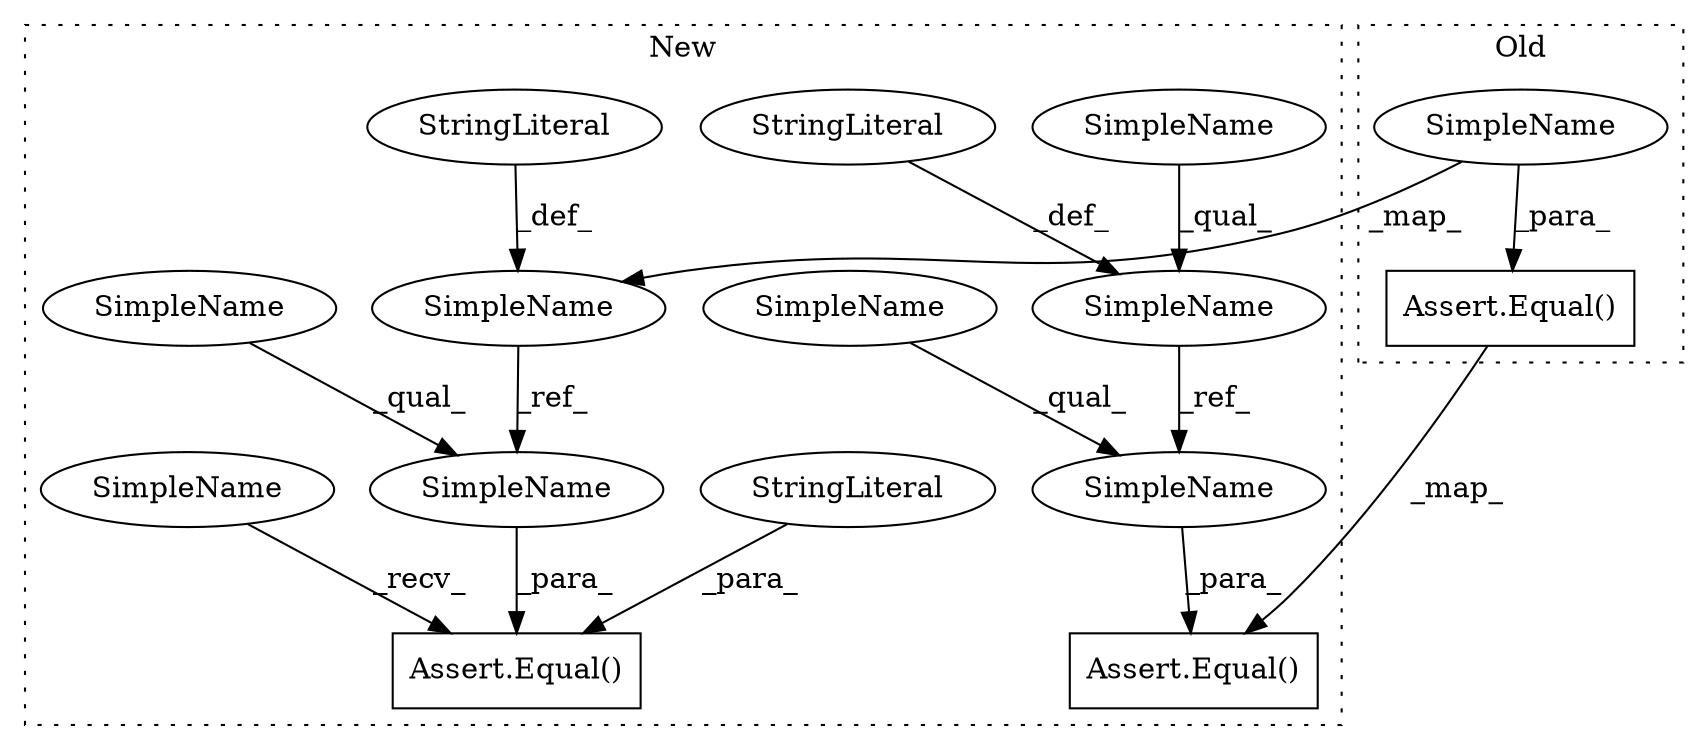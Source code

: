 digraph G {
subgraph cluster0 {
1 [label="Assert.Equal()" a="32" s="21196,21267" l="6,1" shape="box"];
8 [label="SimpleName" a="42" s="21241" l="26" shape="ellipse"];
label = "Old";
style="dotted";
}
subgraph cluster1 {
2 [label="Assert.Equal()" a="32" s="21357,21423" l="6,1" shape="box"];
3 [label="SimpleName" a="42" s="21102" l="21" shape="ellipse"];
4 [label="StringLiteral" a="45" s="21126" l="37" shape="ellipse"];
5 [label="Assert.Equal()" a="32" s="21445,21522" l="6,1" shape="box"];
6 [label="StringLiteral" a="45" s="21451" l="43" shape="ellipse"];
7 [label="SimpleName" a="42" s="21177" l="26" shape="ellipse"];
9 [label="StringLiteral" a="45" s="21206" l="43" shape="ellipse"];
10 [label="SimpleName" a="42" s="21496" l="26" shape="ellipse"];
11 [label="SimpleName" a="42" s="21402" l="21" shape="ellipse"];
12 [label="SimpleName" a="42" s="21102" l="7" shape="ellipse"];
13 [label="SimpleName" a="42" s="21496" l="7" shape="ellipse"];
14 [label="SimpleName" a="42" s="21402" l="7" shape="ellipse"];
15 [label="SimpleName" a="42" s="21438" l="6" shape="ellipse"];
label = "New";
style="dotted";
}
1 -> 2 [label="_map_"];
3 -> 11 [label="_ref_"];
4 -> 3 [label="_def_"];
6 -> 5 [label="_para_"];
7 -> 10 [label="_ref_"];
8 -> 7 [label="_map_"];
8 -> 1 [label="_para_"];
9 -> 7 [label="_def_"];
10 -> 5 [label="_para_"];
11 -> 2 [label="_para_"];
12 -> 3 [label="_qual_"];
13 -> 10 [label="_qual_"];
14 -> 11 [label="_qual_"];
15 -> 5 [label="_recv_"];
}